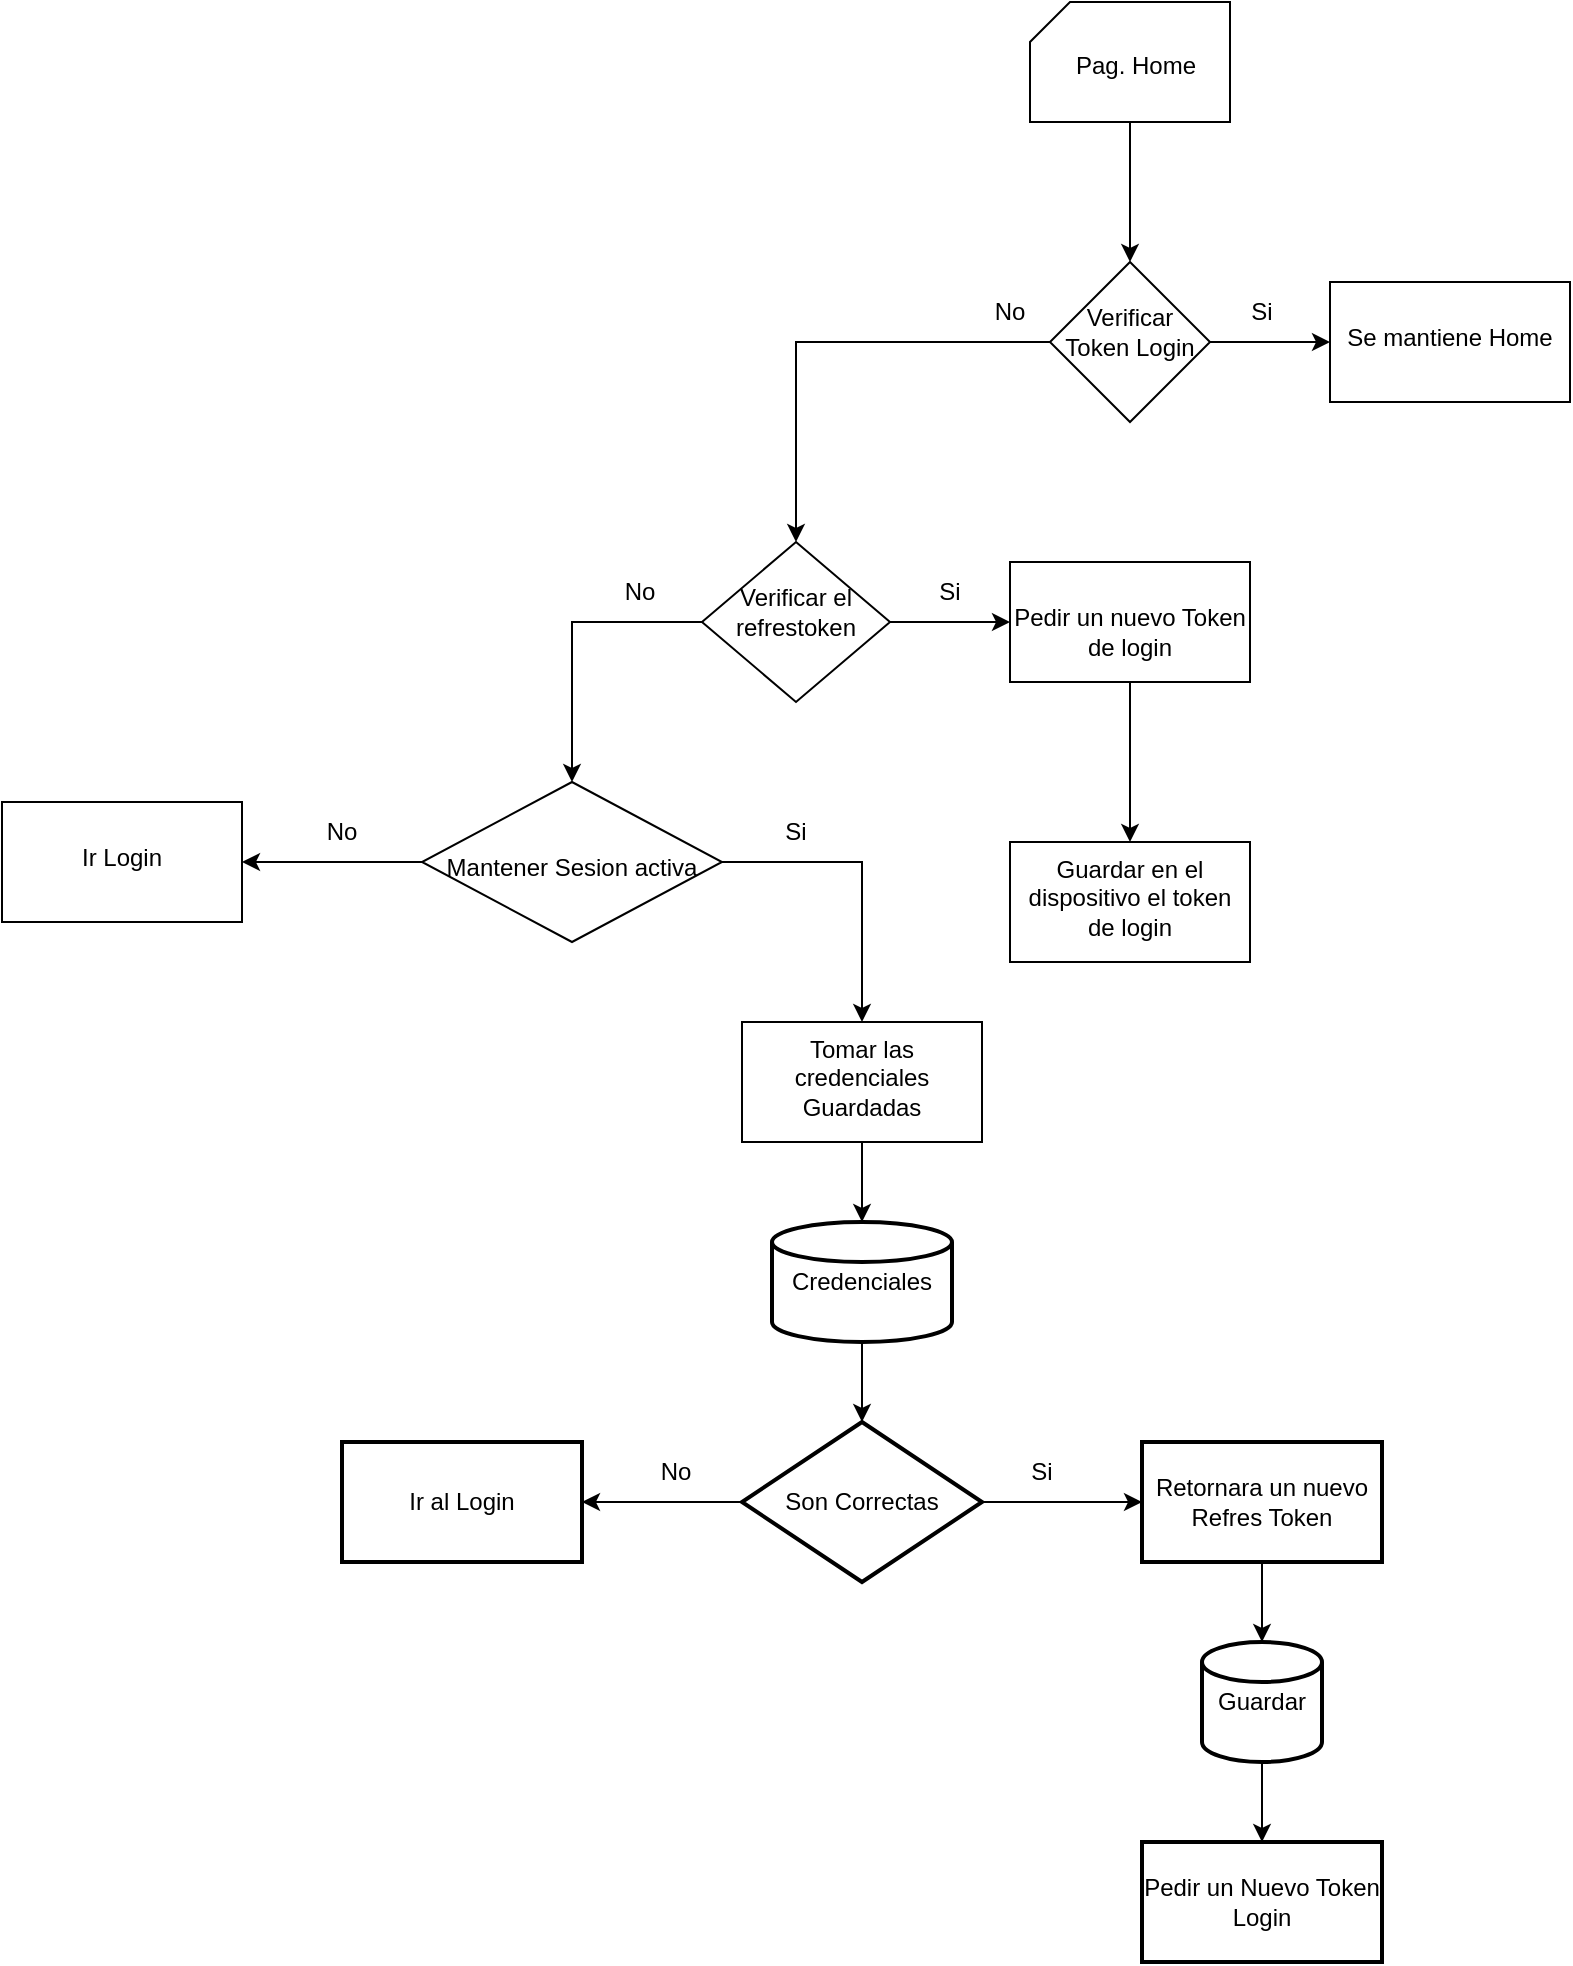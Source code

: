 <mxfile version="26.2.14">
  <diagram name="Página-1" id="W5Rnoc_OEkWPpTK_6CPv">
    <mxGraphModel dx="2032" dy="676" grid="1" gridSize="10" guides="1" tooltips="1" connect="1" arrows="1" fold="1" page="1" pageScale="1" pageWidth="827" pageHeight="1169" math="0" shadow="0">
      <root>
        <mxCell id="0" />
        <mxCell id="1" parent="0" />
        <mxCell id="L3jLrjla6yEBUtKo_Ywc-9" value="" style="edgeStyle=orthogonalEdgeStyle;rounded=0;orthogonalLoop=1;jettySize=auto;html=1;" edge="1" parent="1" source="L3jLrjla6yEBUtKo_Ywc-4" target="L3jLrjla6yEBUtKo_Ywc-8">
          <mxGeometry relative="1" as="geometry" />
        </mxCell>
        <mxCell id="L3jLrjla6yEBUtKo_Ywc-4" value="" style="verticalLabelPosition=bottom;verticalAlign=top;html=1;shape=card;whiteSpace=wrap;size=20;arcSize=12;" vertex="1" parent="1">
          <mxGeometry x="364" y="100" width="100" height="60" as="geometry" />
        </mxCell>
        <mxCell id="L3jLrjla6yEBUtKo_Ywc-5" value="Pag. Home" style="text;html=1;align=center;verticalAlign=middle;whiteSpace=wrap;rounded=0;" vertex="1" parent="1">
          <mxGeometry x="384" y="117" width="66" height="30" as="geometry" />
        </mxCell>
        <mxCell id="L3jLrjla6yEBUtKo_Ywc-13" value="" style="edgeStyle=orthogonalEdgeStyle;rounded=0;orthogonalLoop=1;jettySize=auto;html=1;" edge="1" parent="1" source="L3jLrjla6yEBUtKo_Ywc-8" target="L3jLrjla6yEBUtKo_Ywc-12">
          <mxGeometry relative="1" as="geometry" />
        </mxCell>
        <mxCell id="L3jLrjla6yEBUtKo_Ywc-15" value="" style="edgeStyle=orthogonalEdgeStyle;rounded=0;orthogonalLoop=1;jettySize=auto;html=1;entryX=0.5;entryY=0;entryDx=0;entryDy=0;" edge="1" parent="1" source="L3jLrjla6yEBUtKo_Ywc-8" target="L3jLrjla6yEBUtKo_Ywc-20">
          <mxGeometry relative="1" as="geometry">
            <mxPoint x="314" y="270" as="targetPoint" />
          </mxGeometry>
        </mxCell>
        <mxCell id="L3jLrjla6yEBUtKo_Ywc-8" value="&lt;div&gt;&lt;br&gt;&lt;/div&gt;Verificar&lt;div&gt;Token Login&lt;/div&gt;" style="rhombus;whiteSpace=wrap;html=1;verticalAlign=top;arcSize=12;" vertex="1" parent="1">
          <mxGeometry x="374" y="230" width="80" height="80" as="geometry" />
        </mxCell>
        <mxCell id="L3jLrjla6yEBUtKo_Ywc-12" value="&lt;div&gt;&lt;br&gt;&lt;/div&gt;&lt;div&gt;Se mantiene Home&lt;/div&gt;" style="whiteSpace=wrap;html=1;verticalAlign=top;arcSize=12;" vertex="1" parent="1">
          <mxGeometry x="514" y="240" width="120" height="60" as="geometry" />
        </mxCell>
        <mxCell id="L3jLrjla6yEBUtKo_Ywc-16" value="Si" style="text;html=1;align=center;verticalAlign=middle;whiteSpace=wrap;rounded=0;" vertex="1" parent="1">
          <mxGeometry x="450" y="240" width="60" height="30" as="geometry" />
        </mxCell>
        <mxCell id="L3jLrjla6yEBUtKo_Ywc-17" value="No" style="text;html=1;align=center;verticalAlign=middle;whiteSpace=wrap;rounded=0;" vertex="1" parent="1">
          <mxGeometry x="324" y="240" width="60" height="30" as="geometry" />
        </mxCell>
        <mxCell id="L3jLrjla6yEBUtKo_Ywc-23" value="" style="edgeStyle=orthogonalEdgeStyle;rounded=0;orthogonalLoop=1;jettySize=auto;html=1;" edge="1" parent="1" source="L3jLrjla6yEBUtKo_Ywc-20" target="L3jLrjla6yEBUtKo_Ywc-22">
          <mxGeometry relative="1" as="geometry" />
        </mxCell>
        <mxCell id="L3jLrjla6yEBUtKo_Ywc-31" value="" style="edgeStyle=orthogonalEdgeStyle;rounded=0;orthogonalLoop=1;jettySize=auto;html=1;" edge="1" parent="1" source="L3jLrjla6yEBUtKo_Ywc-20" target="L3jLrjla6yEBUtKo_Ywc-30">
          <mxGeometry relative="1" as="geometry">
            <Array as="points">
              <mxPoint x="135" y="410" />
            </Array>
          </mxGeometry>
        </mxCell>
        <mxCell id="L3jLrjla6yEBUtKo_Ywc-20" value="&lt;div&gt;&lt;br&gt;&lt;/div&gt;&lt;div&gt;Verificar el refrestoken&lt;/div&gt;" style="rhombus;whiteSpace=wrap;html=1;verticalAlign=top;arcSize=12;" vertex="1" parent="1">
          <mxGeometry x="200" y="370" width="94" height="80" as="geometry" />
        </mxCell>
        <mxCell id="L3jLrjla6yEBUtKo_Ywc-26" value="" style="edgeStyle=orthogonalEdgeStyle;rounded=0;orthogonalLoop=1;jettySize=auto;html=1;" edge="1" parent="1" source="L3jLrjla6yEBUtKo_Ywc-22" target="L3jLrjla6yEBUtKo_Ywc-25">
          <mxGeometry relative="1" as="geometry" />
        </mxCell>
        <mxCell id="L3jLrjla6yEBUtKo_Ywc-22" value="&lt;div&gt;&lt;br&gt;&lt;/div&gt;&lt;div&gt;Pedir un nuevo Token de login&lt;/div&gt;" style="whiteSpace=wrap;html=1;verticalAlign=top;arcSize=12;" vertex="1" parent="1">
          <mxGeometry x="354" y="380" width="120" height="60" as="geometry" />
        </mxCell>
        <mxCell id="L3jLrjla6yEBUtKo_Ywc-24" value="Si" style="text;html=1;align=center;verticalAlign=middle;whiteSpace=wrap;rounded=0;" vertex="1" parent="1">
          <mxGeometry x="294" y="380" width="60" height="30" as="geometry" />
        </mxCell>
        <mxCell id="L3jLrjla6yEBUtKo_Ywc-25" value="&lt;div&gt;&lt;span style=&quot;background-color: transparent; color: light-dark(rgb(0, 0, 0), rgb(255, 255, 255));&quot;&gt;Guardar en el dispositivo el token de login&lt;/span&gt;&lt;/div&gt;" style="whiteSpace=wrap;html=1;verticalAlign=top;arcSize=12;" vertex="1" parent="1">
          <mxGeometry x="354" y="520" width="120" height="60" as="geometry" />
        </mxCell>
        <mxCell id="L3jLrjla6yEBUtKo_Ywc-29" value="No" style="text;html=1;align=center;verticalAlign=middle;whiteSpace=wrap;rounded=0;" vertex="1" parent="1">
          <mxGeometry x="139" y="380" width="60" height="30" as="geometry" />
        </mxCell>
        <mxCell id="L3jLrjla6yEBUtKo_Ywc-33" value="" style="edgeStyle=orthogonalEdgeStyle;rounded=0;orthogonalLoop=1;jettySize=auto;html=1;" edge="1" parent="1" source="L3jLrjla6yEBUtKo_Ywc-30" target="L3jLrjla6yEBUtKo_Ywc-32">
          <mxGeometry relative="1" as="geometry" />
        </mxCell>
        <mxCell id="L3jLrjla6yEBUtKo_Ywc-39" value="" style="edgeStyle=orthogonalEdgeStyle;rounded=0;orthogonalLoop=1;jettySize=auto;html=1;" edge="1" parent="1" source="L3jLrjla6yEBUtKo_Ywc-30" target="L3jLrjla6yEBUtKo_Ywc-38">
          <mxGeometry relative="1" as="geometry" />
        </mxCell>
        <mxCell id="L3jLrjla6yEBUtKo_Ywc-30" value="&lt;div&gt;&lt;br&gt;&lt;/div&gt;&lt;div&gt;&lt;br&gt;&lt;/div&gt;&lt;div&gt;&lt;span style=&quot;background-color: transparent; color: light-dark(rgb(0, 0, 0), rgb(255, 255, 255));&quot;&gt;Mantener Sesion activa&lt;/span&gt;&lt;/div&gt;" style="rhombus;whiteSpace=wrap;html=1;verticalAlign=top;arcSize=12;" vertex="1" parent="1">
          <mxGeometry x="60" y="490" width="150" height="80" as="geometry" />
        </mxCell>
        <mxCell id="L3jLrjla6yEBUtKo_Ywc-36" style="edgeStyle=orthogonalEdgeStyle;rounded=0;orthogonalLoop=1;jettySize=auto;html=1;exitX=0.5;exitY=1;exitDx=0;exitDy=0;" edge="1" parent="1" source="L3jLrjla6yEBUtKo_Ywc-32" target="L3jLrjla6yEBUtKo_Ywc-35">
          <mxGeometry relative="1" as="geometry" />
        </mxCell>
        <mxCell id="L3jLrjla6yEBUtKo_Ywc-32" value="&lt;div&gt;&lt;span style=&quot;background-color: transparent; color: light-dark(rgb(0, 0, 0), rgb(255, 255, 255));&quot;&gt;Tomar las credenciales Guardadas&lt;/span&gt;&lt;/div&gt;" style="whiteSpace=wrap;html=1;verticalAlign=top;arcSize=12;" vertex="1" parent="1">
          <mxGeometry x="220" y="610" width="120" height="60" as="geometry" />
        </mxCell>
        <mxCell id="L3jLrjla6yEBUtKo_Ywc-42" value="" style="edgeStyle=orthogonalEdgeStyle;rounded=0;orthogonalLoop=1;jettySize=auto;html=1;" edge="1" parent="1" source="L3jLrjla6yEBUtKo_Ywc-35" target="L3jLrjla6yEBUtKo_Ywc-41">
          <mxGeometry relative="1" as="geometry" />
        </mxCell>
        <mxCell id="L3jLrjla6yEBUtKo_Ywc-35" value="Credenciales" style="strokeWidth=2;html=1;shape=mxgraph.flowchart.database;whiteSpace=wrap;" vertex="1" parent="1">
          <mxGeometry x="235" y="710" width="90" height="60" as="geometry" />
        </mxCell>
        <mxCell id="L3jLrjla6yEBUtKo_Ywc-37" value="Si" style="text;html=1;align=center;verticalAlign=middle;whiteSpace=wrap;rounded=0;" vertex="1" parent="1">
          <mxGeometry x="217" y="500" width="60" height="30" as="geometry" />
        </mxCell>
        <mxCell id="L3jLrjla6yEBUtKo_Ywc-38" value="&lt;div&gt;&lt;br&gt;&lt;/div&gt;&lt;div&gt;Ir Login&lt;/div&gt;" style="whiteSpace=wrap;html=1;verticalAlign=top;arcSize=12;" vertex="1" parent="1">
          <mxGeometry x="-150" y="500" width="120" height="60" as="geometry" />
        </mxCell>
        <mxCell id="L3jLrjla6yEBUtKo_Ywc-40" value="No" style="text;html=1;align=center;verticalAlign=middle;whiteSpace=wrap;rounded=0;" vertex="1" parent="1">
          <mxGeometry x="-10" y="500" width="60" height="30" as="geometry" />
        </mxCell>
        <mxCell id="L3jLrjla6yEBUtKo_Ywc-44" value="" style="edgeStyle=orthogonalEdgeStyle;rounded=0;orthogonalLoop=1;jettySize=auto;html=1;" edge="1" parent="1" source="L3jLrjla6yEBUtKo_Ywc-41" target="L3jLrjla6yEBUtKo_Ywc-43">
          <mxGeometry relative="1" as="geometry" />
        </mxCell>
        <mxCell id="L3jLrjla6yEBUtKo_Ywc-46" value="" style="edgeStyle=orthogonalEdgeStyle;rounded=0;orthogonalLoop=1;jettySize=auto;html=1;" edge="1" parent="1" source="L3jLrjla6yEBUtKo_Ywc-41" target="L3jLrjla6yEBUtKo_Ywc-45">
          <mxGeometry relative="1" as="geometry" />
        </mxCell>
        <mxCell id="L3jLrjla6yEBUtKo_Ywc-41" value="Son Correctas" style="rhombus;whiteSpace=wrap;html=1;strokeWidth=2;" vertex="1" parent="1">
          <mxGeometry x="220" y="810" width="120" height="80" as="geometry" />
        </mxCell>
        <mxCell id="L3jLrjla6yEBUtKo_Ywc-43" value="Retornara un nuevo Refres Token" style="whiteSpace=wrap;html=1;strokeWidth=2;" vertex="1" parent="1">
          <mxGeometry x="420" y="820" width="120" height="60" as="geometry" />
        </mxCell>
        <mxCell id="L3jLrjla6yEBUtKo_Ywc-45" value="Ir al Login" style="whiteSpace=wrap;html=1;strokeWidth=2;" vertex="1" parent="1">
          <mxGeometry x="20" y="820" width="120" height="60" as="geometry" />
        </mxCell>
        <mxCell id="L3jLrjla6yEBUtKo_Ywc-47" value="Si" style="text;html=1;align=center;verticalAlign=middle;whiteSpace=wrap;rounded=0;" vertex="1" parent="1">
          <mxGeometry x="340" y="820" width="60" height="30" as="geometry" />
        </mxCell>
        <mxCell id="L3jLrjla6yEBUtKo_Ywc-48" value="No" style="text;html=1;align=center;verticalAlign=middle;whiteSpace=wrap;rounded=0;" vertex="1" parent="1">
          <mxGeometry x="157" y="820" width="60" height="30" as="geometry" />
        </mxCell>
        <mxCell id="L3jLrjla6yEBUtKo_Ywc-52" value="" style="edgeStyle=orthogonalEdgeStyle;rounded=0;orthogonalLoop=1;jettySize=auto;html=1;" edge="1" parent="1" source="L3jLrjla6yEBUtKo_Ywc-49" target="L3jLrjla6yEBUtKo_Ywc-51">
          <mxGeometry relative="1" as="geometry" />
        </mxCell>
        <mxCell id="L3jLrjla6yEBUtKo_Ywc-49" value="Guardar" style="strokeWidth=2;html=1;shape=mxgraph.flowchart.database;whiteSpace=wrap;" vertex="1" parent="1">
          <mxGeometry x="450" y="920" width="60" height="60" as="geometry" />
        </mxCell>
        <mxCell id="L3jLrjla6yEBUtKo_Ywc-50" style="edgeStyle=orthogonalEdgeStyle;rounded=0;orthogonalLoop=1;jettySize=auto;html=1;exitX=0.5;exitY=1;exitDx=0;exitDy=0;entryX=0.5;entryY=0;entryDx=0;entryDy=0;entryPerimeter=0;" edge="1" parent="1" source="L3jLrjla6yEBUtKo_Ywc-43" target="L3jLrjla6yEBUtKo_Ywc-49">
          <mxGeometry relative="1" as="geometry" />
        </mxCell>
        <mxCell id="L3jLrjla6yEBUtKo_Ywc-51" value="Pedir un Nuevo Token Login" style="whiteSpace=wrap;html=1;strokeWidth=2;" vertex="1" parent="1">
          <mxGeometry x="420" y="1020" width="120" height="60" as="geometry" />
        </mxCell>
      </root>
    </mxGraphModel>
  </diagram>
</mxfile>
